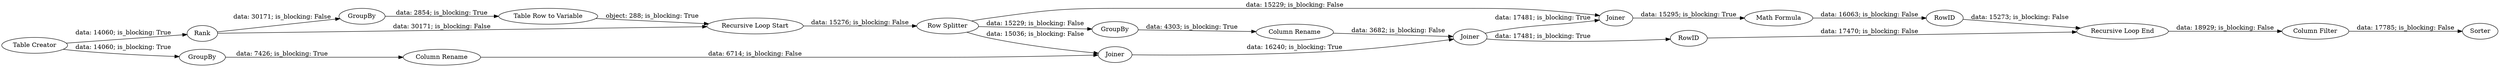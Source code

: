 digraph {
	"-8402704483451443442_46" [label=GroupBy]
	"-8402704483451443442_45" [label=Joiner]
	"-8402704483451443442_44" [label="Column Rename"]
	"-8402704483451443442_33" [label=GroupBy]
	"-8402704483451443442_43" [label="Column Rename"]
	"-8402704483451443442_31" [label="Recursive Loop End"]
	"-8402704483451443442_35" [label=Joiner]
	"-8402704483451443442_30" [label="Recursive Loop Start"]
	"-8402704483451443442_21" [label=Rank]
	"-8402704483451443442_40" [label=Sorter]
	"-8402704483451443442_42" [label=GroupBy]
	"-8402704483451443442_41" [label="Column Filter"]
	"-8402704483451443442_34" [label=Joiner]
	"-8402704483451443442_39" [label=RowID]
	"-8402704483451443442_47" [label="Table Row to Variable"]
	"-8402704483451443442_37" [label="Math Formula"]
	"-8402704483451443442_38" [label=RowID]
	"-8402704483451443442_29" [label="Table Creator"]
	"-8402704483451443442_32" [label="Row Splitter"]
	"-8402704483451443442_32" -> "-8402704483451443442_33" [label="data: 15229; is_blocking: False"]
	"-8402704483451443442_33" -> "-8402704483451443442_44" [label="data: 4303; is_blocking: True"]
	"-8402704483451443442_46" -> "-8402704483451443442_47" [label="data: 2854; is_blocking: True"]
	"-8402704483451443442_34" -> "-8402704483451443442_38" [label="data: 17481; is_blocking: True"]
	"-8402704483451443442_21" -> "-8402704483451443442_46" [label="data: 30171; is_blocking: False"]
	"-8402704483451443442_43" -> "-8402704483451443442_45" [label="data: 6714; is_blocking: False"]
	"-8402704483451443442_32" -> "-8402704483451443442_35" [label="data: 15229; is_blocking: False"]
	"-8402704483451443442_41" -> "-8402704483451443442_40" [label="data: 17785; is_blocking: False"]
	"-8402704483451443442_29" -> "-8402704483451443442_21" [label="data: 14060; is_blocking: True"]
	"-8402704483451443442_31" -> "-8402704483451443442_41" [label="data: 18929; is_blocking: False"]
	"-8402704483451443442_35" -> "-8402704483451443442_37" [label="data: 15295; is_blocking: True"]
	"-8402704483451443442_39" -> "-8402704483451443442_31" [label="data: 15273; is_blocking: False"]
	"-8402704483451443442_29" -> "-8402704483451443442_42" [label="data: 14060; is_blocking: True"]
	"-8402704483451443442_34" -> "-8402704483451443442_35" [label="data: 17481; is_blocking: True"]
	"-8402704483451443442_21" -> "-8402704483451443442_30" [label="data: 30171; is_blocking: False"]
	"-8402704483451443442_45" -> "-8402704483451443442_34" [label="data: 16240; is_blocking: True"]
	"-8402704483451443442_37" -> "-8402704483451443442_39" [label="data: 16063; is_blocking: False"]
	"-8402704483451443442_30" -> "-8402704483451443442_32" [label="data: 15276; is_blocking: False"]
	"-8402704483451443442_32" -> "-8402704483451443442_45" [label="data: 15036; is_blocking: False"]
	"-8402704483451443442_42" -> "-8402704483451443442_43" [label="data: 7426; is_blocking: True"]
	"-8402704483451443442_44" -> "-8402704483451443442_34" [label="data: 3682; is_blocking: False"]
	"-8402704483451443442_47" -> "-8402704483451443442_30" [label="object: 288; is_blocking: True"]
	"-8402704483451443442_38" -> "-8402704483451443442_31" [label="data: 17470; is_blocking: False"]
	rankdir=LR
}
